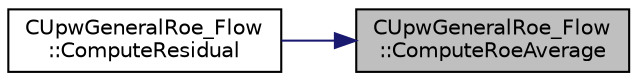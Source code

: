 digraph "CUpwGeneralRoe_Flow::ComputeRoeAverage"
{
 // LATEX_PDF_SIZE
  edge [fontname="Helvetica",fontsize="10",labelfontname="Helvetica",labelfontsize="10"];
  node [fontname="Helvetica",fontsize="10",shape=record];
  rankdir="RL";
  Node1 [label="CUpwGeneralRoe_Flow\l::ComputeRoeAverage",height=0.2,width=0.4,color="black", fillcolor="grey75", style="filled", fontcolor="black",tooltip="Compute the Average for a general fluid flux between two nodes i and j. Using the approach of Vinokur..."];
  Node1 -> Node2 [dir="back",color="midnightblue",fontsize="10",style="solid",fontname="Helvetica"];
  Node2 [label="CUpwGeneralRoe_Flow\l::ComputeResidual",height=0.2,width=0.4,color="black", fillcolor="white", style="filled",URL="$classCUpwGeneralRoe__Flow.html#ae7835fc0d44bb290bef95f1e5ce3d90f",tooltip="Compute the Roe's flux between two nodes i and j."];
}
